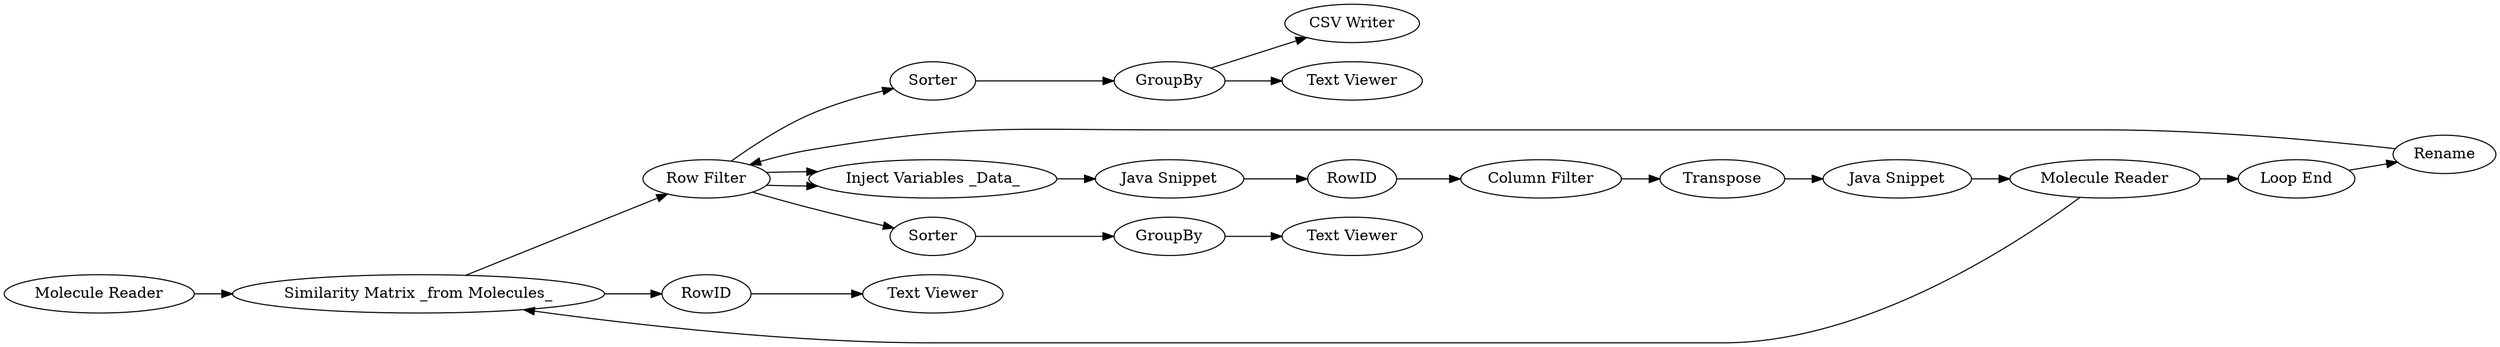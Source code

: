 digraph {
	42 [label="Similarity Matrix _from Molecules_"]
	2 [label="Loop End"]
	113 [label="Inject Variables _Data_"]
	115 [label="Java Snippet"]
	120 [label="Column Filter"]
	123 [label=Transpose]
	124 [label="Java Snippet"]
	151 [label="Row Iterator Loop Start"]
	152 [label=RowID]
	153 [label=RowID]
	158 [label=Unpivoting]
	129 [label=GroupBy]
	130 [label=Sorter]
	132 [label=Sorter]
	133 [label=GroupBy]
	136 [label="Text Viewer"]
	137 [label=Rename]
	138 [label="Text Viewer"]
	151 [label="Row Filter"]
	153 [label="Molecule Reader"]
	154 [label="Molecule Reader"]
	155 [label="Text Viewer"]
	157 [label=RowID]
	158 [label="CSV Writer"]
	113 -> 115
	115 -> 152
	120 -> 123
	123 -> 124
	124 -> 153
	151 -> 113
	151 -> 113
	152 -> 120
	153 -> 2
	42 -> 151
	42 -> 157
	2 -> 137
	129 -> 138
	130 -> 129
	132 -> 133
	133 -> 136
	133 -> 158
	137 -> 151
	151 -> 132
	151 -> 130
	153 -> 42
	154 -> 42
	157 -> 155
	rankdir=LR
}
